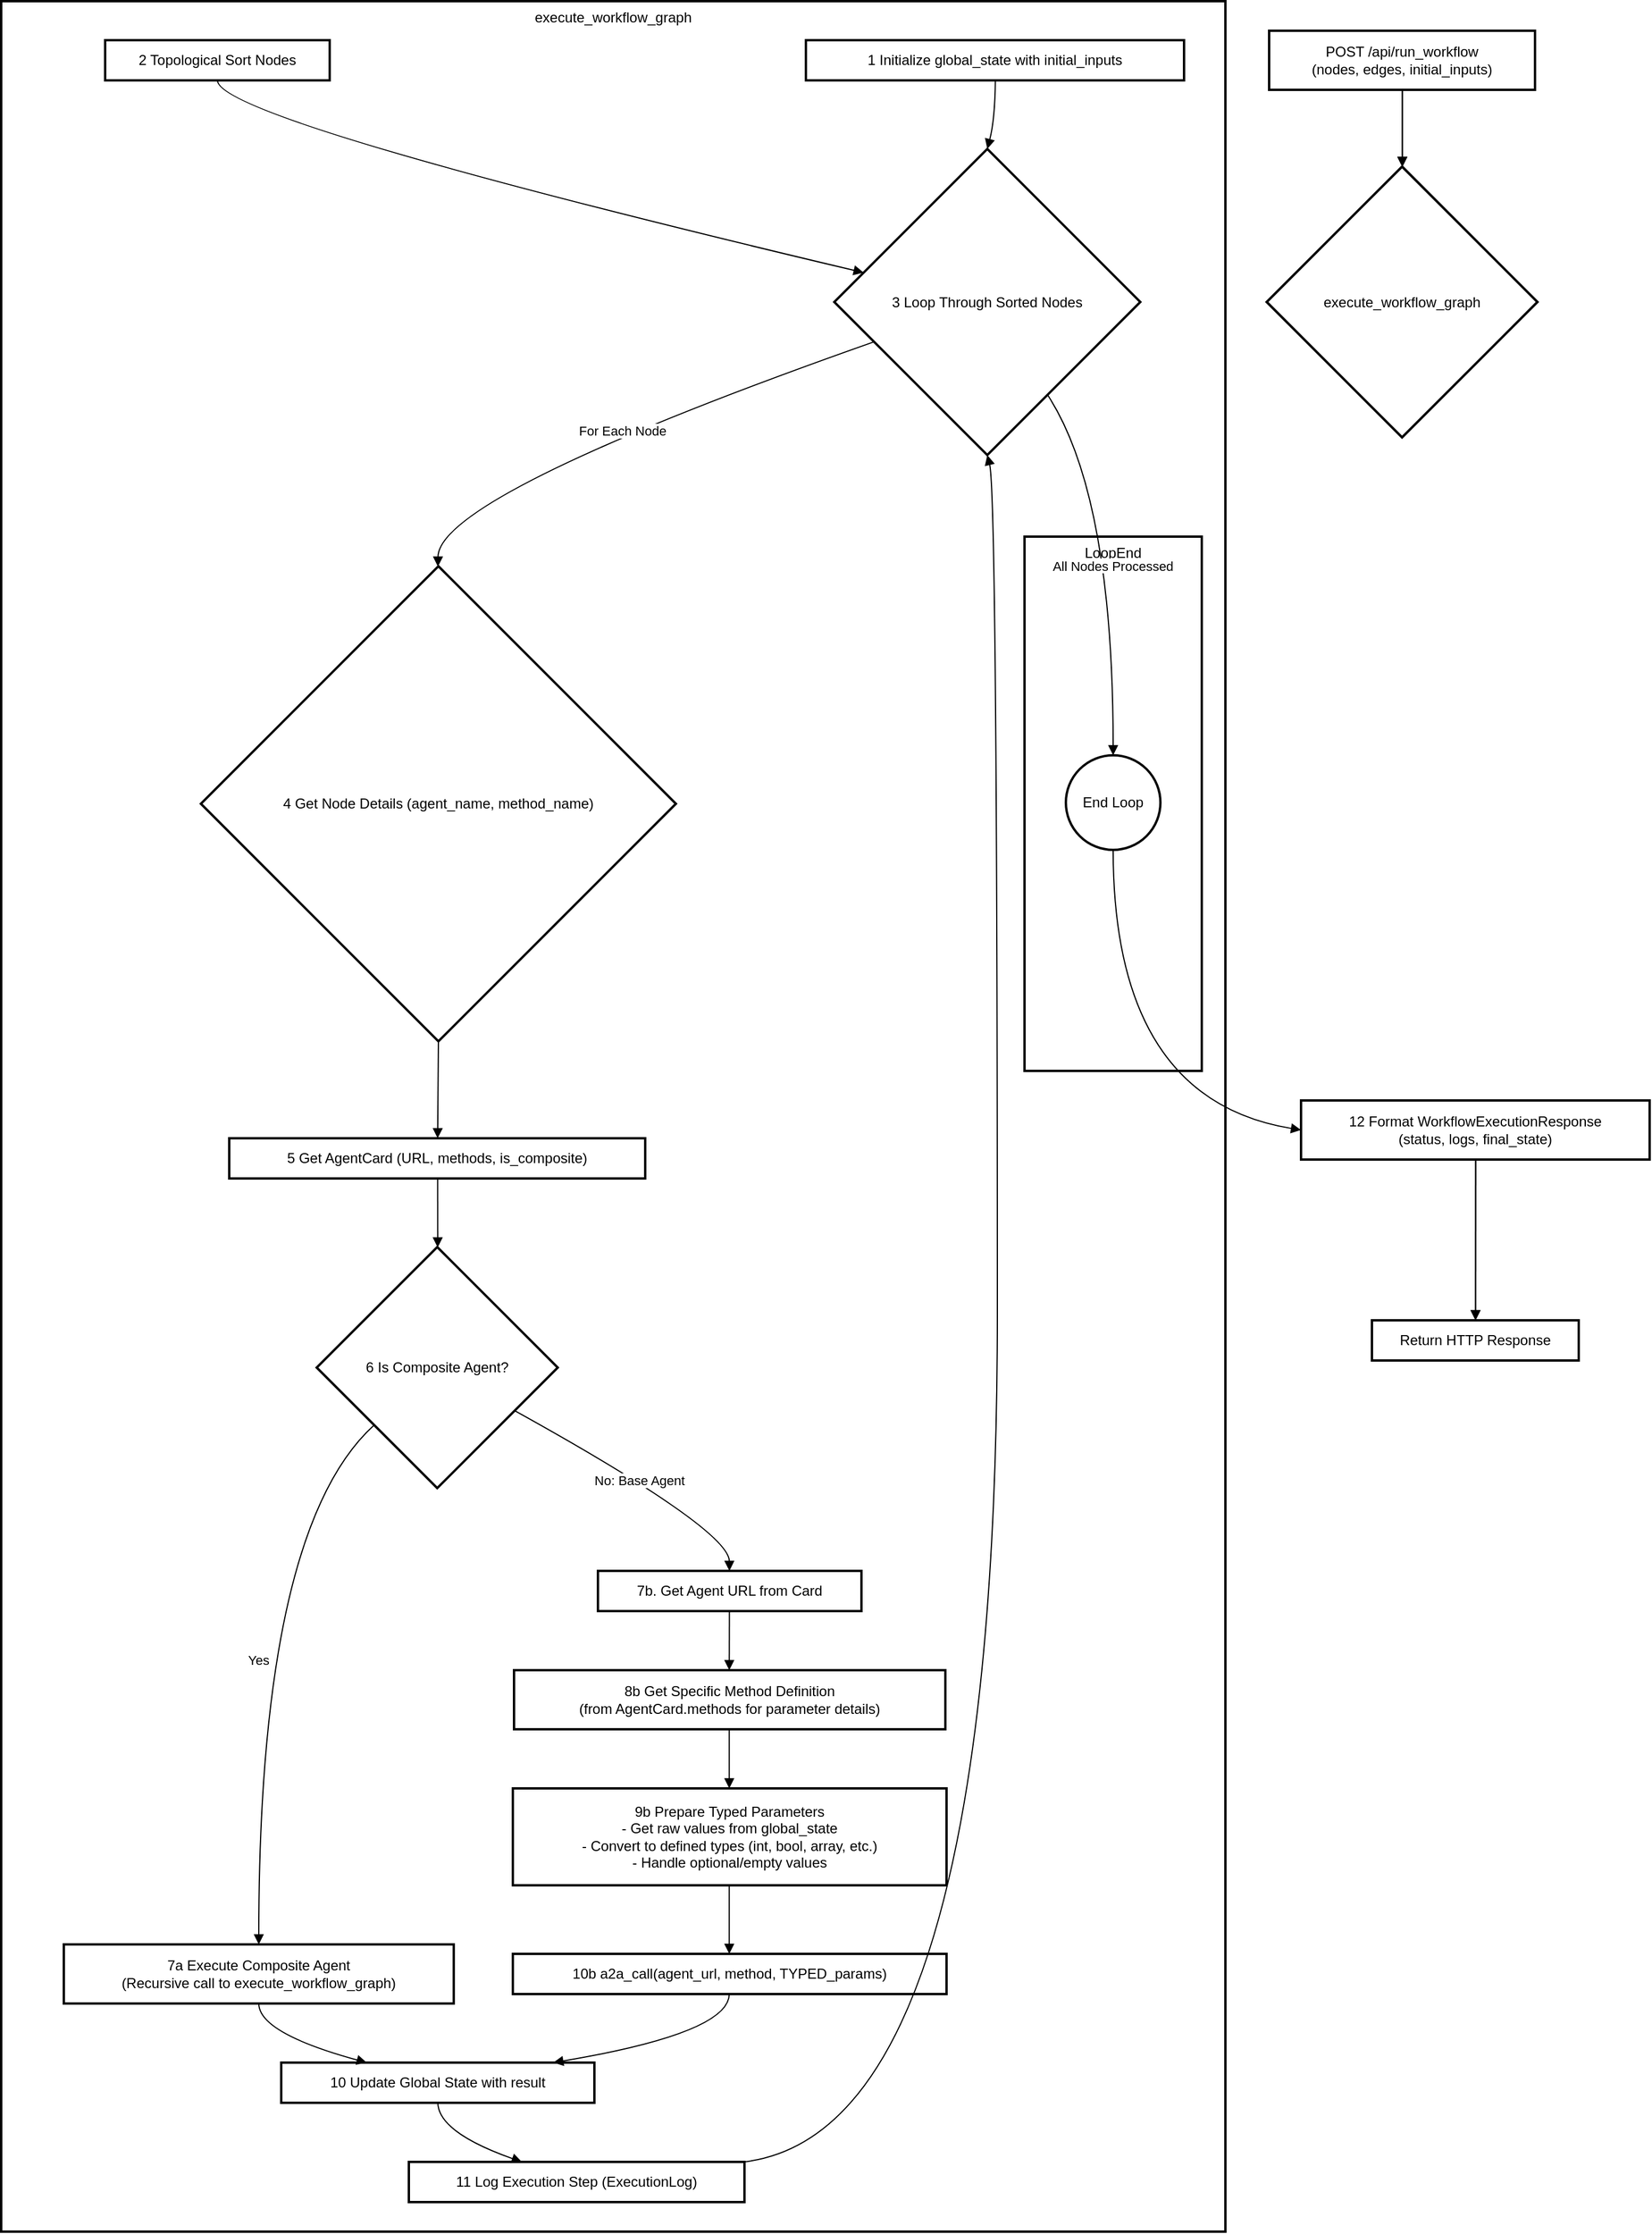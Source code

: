 <mxfile version="21.6.8" type="device">
  <diagram name="Page-1" id="74SXL4JUXX5xFi3EWL1w">
    <mxGraphModel dx="2012" dy="1041" grid="1" gridSize="10" guides="1" tooltips="1" connect="1" arrows="1" fold="1" page="1" pageScale="1" pageWidth="850" pageHeight="1100" math="0" shadow="0">
      <root>
        <mxCell id="0" />
        <mxCell id="1" parent="0" />
        <mxCell id="YA3q5874dj0QdbUbL292-1" value="execute_workflow_graph" style="whiteSpace=wrap;strokeWidth=2;verticalAlign=top;" vertex="1" parent="1">
          <mxGeometry x="20" y="20" width="1036" height="1887" as="geometry" />
        </mxCell>
        <mxCell id="YA3q5874dj0QdbUbL292-2" value="1 Initialize global_state with initial_inputs" style="whiteSpace=wrap;strokeWidth=2;" vertex="1" parent="1">
          <mxGeometry x="701" y="53" width="320" height="34" as="geometry" />
        </mxCell>
        <mxCell id="YA3q5874dj0QdbUbL292-3" value="2 Topological Sort Nodes" style="whiteSpace=wrap;strokeWidth=2;" vertex="1" parent="1">
          <mxGeometry x="108" y="53" width="190" height="34" as="geometry" />
        </mxCell>
        <mxCell id="YA3q5874dj0QdbUbL292-4" value="3 Loop Through Sorted Nodes" style="rhombus;strokeWidth=2;whiteSpace=wrap;" vertex="1" parent="1">
          <mxGeometry x="725" y="145" width="259" height="259" as="geometry" />
        </mxCell>
        <mxCell id="YA3q5874dj0QdbUbL292-5" value="4 Get Node Details (agent_name, method_name)" style="rhombus;strokeWidth=2;whiteSpace=wrap;" vertex="1" parent="1">
          <mxGeometry x="189" y="498" width="402" height="402" as="geometry" />
        </mxCell>
        <mxCell id="YA3q5874dj0QdbUbL292-6" value="5 Get AgentCard (URL, methods, is_composite)" style="whiteSpace=wrap;strokeWidth=2;" vertex="1" parent="1">
          <mxGeometry x="213" y="982" width="352" height="34" as="geometry" />
        </mxCell>
        <mxCell id="YA3q5874dj0QdbUbL292-7" value="6 Is Composite Agent?" style="rhombus;strokeWidth=2;whiteSpace=wrap;" vertex="1" parent="1">
          <mxGeometry x="287" y="1074" width="204" height="204" as="geometry" />
        </mxCell>
        <mxCell id="YA3q5874dj0QdbUbL292-8" value="7a Execute Composite Agent &#xa; (Recursive call to execute_workflow_graph)" style="whiteSpace=wrap;strokeWidth=2;" vertex="1" parent="1">
          <mxGeometry x="73" y="1664" width="330" height="50" as="geometry" />
        </mxCell>
        <mxCell id="YA3q5874dj0QdbUbL292-9" value="10 Update Global State with result" style="whiteSpace=wrap;strokeWidth=2;" vertex="1" parent="1">
          <mxGeometry x="257" y="1764" width="265" height="34" as="geometry" />
        </mxCell>
        <mxCell id="YA3q5874dj0QdbUbL292-10" value="7b. Get Agent URL from Card" style="whiteSpace=wrap;strokeWidth=2;" vertex="1" parent="1">
          <mxGeometry x="525" y="1348" width="223" height="34" as="geometry" />
        </mxCell>
        <mxCell id="YA3q5874dj0QdbUbL292-11" value="8b Get Specific Method Definition &#xa; (from AgentCard.methods for parameter details)" style="whiteSpace=wrap;strokeWidth=2;" vertex="1" parent="1">
          <mxGeometry x="454" y="1432" width="365" height="50" as="geometry" />
        </mxCell>
        <mxCell id="YA3q5874dj0QdbUbL292-12" value="9b Prepare Typed Parameters &#xa; - Get raw values from global_state &#xa; - Convert to defined types (int, bool, array, etc.) &#xa; - Handle optional/empty values" style="whiteSpace=wrap;strokeWidth=2;" vertex="1" parent="1">
          <mxGeometry x="453" y="1532" width="367" height="82" as="geometry" />
        </mxCell>
        <mxCell id="YA3q5874dj0QdbUbL292-13" value="10b a2a_call(agent_url, method, TYPED_params)" style="whiteSpace=wrap;strokeWidth=2;" vertex="1" parent="1">
          <mxGeometry x="453" y="1672" width="367" height="34" as="geometry" />
        </mxCell>
        <mxCell id="YA3q5874dj0QdbUbL292-14" value="11 Log Execution Step (ExecutionLog)" style="whiteSpace=wrap;strokeWidth=2;" vertex="1" parent="1">
          <mxGeometry x="365" y="1848" width="284" height="34" as="geometry" />
        </mxCell>
        <mxCell id="YA3q5874dj0QdbUbL292-15" value="LoopEnd" style="whiteSpace=wrap;strokeWidth=2;verticalAlign=top;" vertex="1" parent="1">
          <mxGeometry x="886" y="473" width="150" height="452" as="geometry" />
        </mxCell>
        <mxCell id="YA3q5874dj0QdbUbL292-16" value="End Loop" style="ellipse;aspect=fixed;strokeWidth=2;whiteSpace=wrap;" vertex="1" parent="1">
          <mxGeometry x="921" y="658" width="80" height="80" as="geometry" />
        </mxCell>
        <mxCell id="YA3q5874dj0QdbUbL292-17" value="POST /api/run_workflow &#xa; (nodes, edges, initial_inputs)" style="whiteSpace=wrap;strokeWidth=2;" vertex="1" parent="1">
          <mxGeometry x="1093" y="45" width="225" height="50" as="geometry" />
        </mxCell>
        <mxCell id="YA3q5874dj0QdbUbL292-18" value="execute_workflow_graph" style="rhombus;strokeWidth=2;whiteSpace=wrap;" vertex="1" parent="1">
          <mxGeometry x="1091" y="160" width="229" height="229" as="geometry" />
        </mxCell>
        <mxCell id="YA3q5874dj0QdbUbL292-19" value="12 Format WorkflowExecutionResponse &#xa; (status, logs, final_state)" style="whiteSpace=wrap;strokeWidth=2;" vertex="1" parent="1">
          <mxGeometry x="1120" y="950" width="295" height="50" as="geometry" />
        </mxCell>
        <mxCell id="YA3q5874dj0QdbUbL292-20" value="Return HTTP Response" style="whiteSpace=wrap;strokeWidth=2;" vertex="1" parent="1">
          <mxGeometry x="1180" y="1136" width="175" height="34" as="geometry" />
        </mxCell>
        <mxCell id="YA3q5874dj0QdbUbL292-21" value="" style="curved=1;startArrow=none;endArrow=block;exitX=0.501;exitY=1;entryX=0.501;entryY=-0.001;rounded=0;" edge="1" parent="1" source="YA3q5874dj0QdbUbL292-17" target="YA3q5874dj0QdbUbL292-18">
          <mxGeometry relative="1" as="geometry">
            <Array as="points" />
          </mxGeometry>
        </mxCell>
        <mxCell id="YA3q5874dj0QdbUbL292-22" value="" style="curved=1;startArrow=none;endArrow=block;exitX=0.5;exitY=1;entryX=-0.001;entryY=0.381;rounded=0;" edge="1" parent="1" source="YA3q5874dj0QdbUbL292-3" target="YA3q5874dj0QdbUbL292-4">
          <mxGeometry relative="1" as="geometry">
            <Array as="points">
              <mxPoint x="203" y="120" />
            </Array>
          </mxGeometry>
        </mxCell>
        <mxCell id="YA3q5874dj0QdbUbL292-23" value="" style="curved=1;startArrow=none;endArrow=block;exitX=0.501;exitY=1;entryX=0.522;entryY=0;rounded=0;" edge="1" parent="1" source="YA3q5874dj0QdbUbL292-2" target="YA3q5874dj0QdbUbL292-4">
          <mxGeometry relative="1" as="geometry">
            <Array as="points">
              <mxPoint x="861" y="120" />
            </Array>
          </mxGeometry>
        </mxCell>
        <mxCell id="YA3q5874dj0QdbUbL292-24" value="For Each Node" style="curved=1;startArrow=none;endArrow=block;exitX=-0.001;exitY=0.676;entryX=0.499;entryY=-0.0;rounded=0;" edge="1" parent="1" source="YA3q5874dj0QdbUbL292-4" target="YA3q5874dj0QdbUbL292-5">
          <mxGeometry relative="1" as="geometry">
            <Array as="points">
              <mxPoint x="390" y="438" />
            </Array>
          </mxGeometry>
        </mxCell>
        <mxCell id="YA3q5874dj0QdbUbL292-25" value="" style="curved=1;startArrow=none;endArrow=block;exitX=0.499;exitY=0.999;entryX=0.501;entryY=0.012;rounded=0;" edge="1" parent="1" source="YA3q5874dj0QdbUbL292-5" target="YA3q5874dj0QdbUbL292-6">
          <mxGeometry relative="1" as="geometry">
            <Array as="points" />
          </mxGeometry>
        </mxCell>
        <mxCell id="YA3q5874dj0QdbUbL292-26" value="" style="curved=1;startArrow=none;endArrow=block;exitX=0.501;exitY=1.012;entryX=0.502;entryY=0.002;rounded=0;" edge="1" parent="1" source="YA3q5874dj0QdbUbL292-6" target="YA3q5874dj0QdbUbL292-7">
          <mxGeometry relative="1" as="geometry">
            <Array as="points" />
          </mxGeometry>
        </mxCell>
        <mxCell id="YA3q5874dj0QdbUbL292-27" value="Yes" style="curved=1;startArrow=none;endArrow=block;exitX=0.002;exitY=0.954;entryX=0.5;entryY=-0.007;rounded=0;" edge="1" parent="1" source="YA3q5874dj0QdbUbL292-7" target="YA3q5874dj0QdbUbL292-8">
          <mxGeometry relative="1" as="geometry">
            <Array as="points">
              <mxPoint x="238" y="1313" />
            </Array>
          </mxGeometry>
        </mxCell>
        <mxCell id="YA3q5874dj0QdbUbL292-28" value="" style="curved=1;startArrow=none;endArrow=block;exitX=0.5;exitY=0.993;entryX=0.268;entryY=-0.011;rounded=0;" edge="1" parent="1" source="YA3q5874dj0QdbUbL292-8" target="YA3q5874dj0QdbUbL292-9">
          <mxGeometry relative="1" as="geometry">
            <Array as="points">
              <mxPoint x="238" y="1739" />
            </Array>
          </mxGeometry>
        </mxCell>
        <mxCell id="YA3q5874dj0QdbUbL292-29" value="No: Base Agent" style="curved=1;startArrow=none;endArrow=block;exitX=1.003;exitY=0.78;entryX=0.499;entryY=-0.011;rounded=0;" edge="1" parent="1" source="YA3q5874dj0QdbUbL292-7" target="YA3q5874dj0QdbUbL292-10">
          <mxGeometry relative="1" as="geometry">
            <Array as="points">
              <mxPoint x="636" y="1313" />
            </Array>
          </mxGeometry>
        </mxCell>
        <mxCell id="YA3q5874dj0QdbUbL292-30" value="" style="curved=1;startArrow=none;endArrow=block;exitX=0.499;exitY=0.989;entryX=0.499;entryY=-0.007;rounded=0;" edge="1" parent="1" source="YA3q5874dj0QdbUbL292-10" target="YA3q5874dj0QdbUbL292-11">
          <mxGeometry relative="1" as="geometry">
            <Array as="points" />
          </mxGeometry>
        </mxCell>
        <mxCell id="YA3q5874dj0QdbUbL292-31" value="" style="curved=1;startArrow=none;endArrow=block;exitX=0.499;exitY=0.993;entryX=0.499;entryY=-0.005;rounded=0;" edge="1" parent="1" source="YA3q5874dj0QdbUbL292-11" target="YA3q5874dj0QdbUbL292-12">
          <mxGeometry relative="1" as="geometry">
            <Array as="points" />
          </mxGeometry>
        </mxCell>
        <mxCell id="YA3q5874dj0QdbUbL292-32" value="" style="curved=1;startArrow=none;endArrow=block;exitX=0.499;exitY=0.995;entryX=0.499;entryY=-0.011;rounded=0;" edge="1" parent="1" source="YA3q5874dj0QdbUbL292-12" target="YA3q5874dj0QdbUbL292-13">
          <mxGeometry relative="1" as="geometry">
            <Array as="points" />
          </mxGeometry>
        </mxCell>
        <mxCell id="YA3q5874dj0QdbUbL292-33" value="" style="curved=1;startArrow=none;endArrow=block;exitX=0.499;exitY=0.989;entryX=0.877;entryY=-0.011;rounded=0;" edge="1" parent="1" source="YA3q5874dj0QdbUbL292-13" target="YA3q5874dj0QdbUbL292-9">
          <mxGeometry relative="1" as="geometry">
            <Array as="points">
              <mxPoint x="636" y="1739" />
            </Array>
          </mxGeometry>
        </mxCell>
        <mxCell id="YA3q5874dj0QdbUbL292-34" value="" style="curved=1;startArrow=none;endArrow=block;exitX=0.5;exitY=0.989;entryX=0.333;entryY=-0.011;rounded=0;" edge="1" parent="1" source="YA3q5874dj0QdbUbL292-9" target="YA3q5874dj0QdbUbL292-14">
          <mxGeometry relative="1" as="geometry">
            <Array as="points">
              <mxPoint x="390" y="1823" />
            </Array>
          </mxGeometry>
        </mxCell>
        <mxCell id="YA3q5874dj0QdbUbL292-35" value="" style="curved=1;startArrow=none;endArrow=block;exitX=1.002;exitY=-0.004;entryX=0.527;entryY=0.999;rounded=0;" edge="1" parent="1" source="YA3q5874dj0QdbUbL292-14" target="YA3q5874dj0QdbUbL292-4">
          <mxGeometry relative="1" as="geometry">
            <Array as="points">
              <mxPoint x="863" y="1823" />
              <mxPoint x="863" y="438" />
            </Array>
          </mxGeometry>
        </mxCell>
        <mxCell id="YA3q5874dj0QdbUbL292-36" value="All Nodes Processed" style="curved=1;startArrow=none;endArrow=block;exitX=0.824;exitY=0.999;entryX=0.498;entryY=0.006;rounded=0;" edge="1" parent="1" source="YA3q5874dj0QdbUbL292-4" target="YA3q5874dj0QdbUbL292-16">
          <mxGeometry relative="1" as="geometry">
            <Array as="points">
              <mxPoint x="961" y="438" />
            </Array>
          </mxGeometry>
        </mxCell>
        <mxCell id="YA3q5874dj0QdbUbL292-38" value="" style="curved=1;startArrow=none;endArrow=block;exitX=0.501;exitY=1.008;entryX=0.501;entryY=-0.014;rounded=0;" edge="1" parent="1" source="YA3q5874dj0QdbUbL292-19" target="YA3q5874dj0QdbUbL292-20">
          <mxGeometry relative="1" as="geometry">
            <Array as="points" />
          </mxGeometry>
        </mxCell>
        <mxCell id="YA3q5874dj0QdbUbL292-39" value="execute_workflow_graph" style="whiteSpace=wrap;strokeWidth=2;verticalAlign=top;" vertex="1" parent="1">
          <mxGeometry x="20" y="20" width="1036" height="1887" as="geometry" />
        </mxCell>
        <mxCell id="YA3q5874dj0QdbUbL292-40" value="1 Initialize global_state with initial_inputs" style="whiteSpace=wrap;strokeWidth=2;" vertex="1" parent="1">
          <mxGeometry x="701" y="53" width="320" height="34" as="geometry" />
        </mxCell>
        <mxCell id="YA3q5874dj0QdbUbL292-41" value="2 Topological Sort Nodes" style="whiteSpace=wrap;strokeWidth=2;" vertex="1" parent="1">
          <mxGeometry x="108" y="53" width="190" height="34" as="geometry" />
        </mxCell>
        <mxCell id="YA3q5874dj0QdbUbL292-42" value="3 Loop Through Sorted Nodes" style="rhombus;strokeWidth=2;whiteSpace=wrap;" vertex="1" parent="1">
          <mxGeometry x="725" y="145" width="259" height="259" as="geometry" />
        </mxCell>
        <mxCell id="YA3q5874dj0QdbUbL292-43" value="4 Get Node Details (agent_name, method_name)" style="rhombus;strokeWidth=2;whiteSpace=wrap;" vertex="1" parent="1">
          <mxGeometry x="189" y="498" width="402" height="402" as="geometry" />
        </mxCell>
        <mxCell id="YA3q5874dj0QdbUbL292-44" value="5 Get AgentCard (URL, methods, is_composite)" style="whiteSpace=wrap;strokeWidth=2;" vertex="1" parent="1">
          <mxGeometry x="213" y="982" width="352" height="34" as="geometry" />
        </mxCell>
        <mxCell id="YA3q5874dj0QdbUbL292-45" value="6 Is Composite Agent?" style="rhombus;strokeWidth=2;whiteSpace=wrap;" vertex="1" parent="1">
          <mxGeometry x="287" y="1074" width="204" height="204" as="geometry" />
        </mxCell>
        <mxCell id="YA3q5874dj0QdbUbL292-46" value="7a Execute Composite Agent &#xa; (Recursive call to execute_workflow_graph)" style="whiteSpace=wrap;strokeWidth=2;" vertex="1" parent="1">
          <mxGeometry x="73" y="1664" width="330" height="50" as="geometry" />
        </mxCell>
        <mxCell id="YA3q5874dj0QdbUbL292-47" value="10 Update Global State with result" style="whiteSpace=wrap;strokeWidth=2;" vertex="1" parent="1">
          <mxGeometry x="257" y="1764" width="265" height="34" as="geometry" />
        </mxCell>
        <mxCell id="YA3q5874dj0QdbUbL292-48" value="7b. Get Agent URL from Card" style="whiteSpace=wrap;strokeWidth=2;" vertex="1" parent="1">
          <mxGeometry x="525" y="1348" width="223" height="34" as="geometry" />
        </mxCell>
        <mxCell id="YA3q5874dj0QdbUbL292-49" value="8b Get Specific Method Definition &#xa; (from AgentCard.methods for parameter details)" style="whiteSpace=wrap;strokeWidth=2;" vertex="1" parent="1">
          <mxGeometry x="454" y="1432" width="365" height="50" as="geometry" />
        </mxCell>
        <mxCell id="YA3q5874dj0QdbUbL292-50" value="9b Prepare Typed Parameters &#xa; - Get raw values from global_state &#xa; - Convert to defined types (int, bool, array, etc.) &#xa; - Handle optional/empty values" style="whiteSpace=wrap;strokeWidth=2;" vertex="1" parent="1">
          <mxGeometry x="453" y="1532" width="367" height="82" as="geometry" />
        </mxCell>
        <mxCell id="YA3q5874dj0QdbUbL292-51" value="10b a2a_call(agent_url, method, TYPED_params)" style="whiteSpace=wrap;strokeWidth=2;" vertex="1" parent="1">
          <mxGeometry x="453" y="1672" width="367" height="34" as="geometry" />
        </mxCell>
        <mxCell id="YA3q5874dj0QdbUbL292-52" value="11 Log Execution Step (ExecutionLog)" style="whiteSpace=wrap;strokeWidth=2;" vertex="1" parent="1">
          <mxGeometry x="365" y="1848" width="284" height="34" as="geometry" />
        </mxCell>
        <mxCell id="YA3q5874dj0QdbUbL292-53" value="LoopEnd" style="whiteSpace=wrap;strokeWidth=2;verticalAlign=top;" vertex="1" parent="1">
          <mxGeometry x="886" y="473" width="150" height="452" as="geometry" />
        </mxCell>
        <mxCell id="YA3q5874dj0QdbUbL292-54" value="End Loop" style="ellipse;aspect=fixed;strokeWidth=2;whiteSpace=wrap;" vertex="1" parent="1">
          <mxGeometry x="921" y="658" width="80" height="80" as="geometry" />
        </mxCell>
        <mxCell id="YA3q5874dj0QdbUbL292-55" value="POST /api/run_workflow &#xa; (nodes, edges, initial_inputs)" style="whiteSpace=wrap;strokeWidth=2;" vertex="1" parent="1">
          <mxGeometry x="1093" y="45" width="225" height="50" as="geometry" />
        </mxCell>
        <mxCell id="YA3q5874dj0QdbUbL292-56" value="execute_workflow_graph" style="rhombus;strokeWidth=2;whiteSpace=wrap;" vertex="1" parent="1">
          <mxGeometry x="1091" y="160" width="229" height="229" as="geometry" />
        </mxCell>
        <mxCell id="YA3q5874dj0QdbUbL292-57" value="12 Format WorkflowExecutionResponse &#xa; (status, logs, final_state)" style="whiteSpace=wrap;strokeWidth=2;" vertex="1" parent="1">
          <mxGeometry x="1120" y="950" width="295" height="50" as="geometry" />
        </mxCell>
        <mxCell id="YA3q5874dj0QdbUbL292-58" value="Return HTTP Response" style="whiteSpace=wrap;strokeWidth=2;" vertex="1" parent="1">
          <mxGeometry x="1180" y="1136" width="175" height="34" as="geometry" />
        </mxCell>
        <mxCell id="YA3q5874dj0QdbUbL292-59" value="" style="curved=1;startArrow=none;endArrow=block;exitX=0.501;exitY=1;entryX=0.501;entryY=-0.001;rounded=0;" edge="1" parent="1" source="YA3q5874dj0QdbUbL292-55" target="YA3q5874dj0QdbUbL292-56">
          <mxGeometry relative="1" as="geometry">
            <Array as="points" />
          </mxGeometry>
        </mxCell>
        <mxCell id="YA3q5874dj0QdbUbL292-60" value="" style="curved=1;startArrow=none;endArrow=block;exitX=0.5;exitY=1;entryX=-0.001;entryY=0.381;rounded=0;" edge="1" parent="1" source="YA3q5874dj0QdbUbL292-41" target="YA3q5874dj0QdbUbL292-42">
          <mxGeometry relative="1" as="geometry">
            <Array as="points">
              <mxPoint x="203" y="120" />
            </Array>
          </mxGeometry>
        </mxCell>
        <mxCell id="YA3q5874dj0QdbUbL292-61" value="" style="curved=1;startArrow=none;endArrow=block;exitX=0.501;exitY=1;entryX=0.5;entryY=0;rounded=0;entryDx=0;entryDy=0;" edge="1" parent="1" source="YA3q5874dj0QdbUbL292-40" target="YA3q5874dj0QdbUbL292-42">
          <mxGeometry relative="1" as="geometry">
            <Array as="points">
              <mxPoint x="861" y="120" />
            </Array>
          </mxGeometry>
        </mxCell>
        <mxCell id="YA3q5874dj0QdbUbL292-62" value="For Each Node" style="curved=1;startArrow=none;endArrow=block;exitX=-0.001;exitY=0.676;entryX=0.499;entryY=-0.0;rounded=0;" edge="1" parent="1" source="YA3q5874dj0QdbUbL292-42" target="YA3q5874dj0QdbUbL292-43">
          <mxGeometry relative="1" as="geometry">
            <Array as="points">
              <mxPoint x="390" y="438" />
            </Array>
          </mxGeometry>
        </mxCell>
        <mxCell id="YA3q5874dj0QdbUbL292-63" value="" style="curved=1;startArrow=none;endArrow=block;entryX=0.501;entryY=0.012;rounded=0;" edge="1" parent="1" target="YA3q5874dj0QdbUbL292-44">
          <mxGeometry relative="1" as="geometry">
            <Array as="points" />
            <mxPoint x="390" y="900" as="sourcePoint" />
          </mxGeometry>
        </mxCell>
        <mxCell id="YA3q5874dj0QdbUbL292-64" value="" style="curved=1;startArrow=none;endArrow=block;exitX=0.501;exitY=1.012;entryX=0.502;entryY=0.002;rounded=0;" edge="1" parent="1" source="YA3q5874dj0QdbUbL292-44" target="YA3q5874dj0QdbUbL292-45">
          <mxGeometry relative="1" as="geometry">
            <Array as="points" />
          </mxGeometry>
        </mxCell>
        <mxCell id="YA3q5874dj0QdbUbL292-65" value="Yes" style="curved=1;startArrow=none;endArrow=block;exitX=0.002;exitY=0.954;entryX=0.5;entryY=-0.007;rounded=0;" edge="1" parent="1" source="YA3q5874dj0QdbUbL292-45" target="YA3q5874dj0QdbUbL292-46">
          <mxGeometry relative="1" as="geometry">
            <Array as="points">
              <mxPoint x="238" y="1313" />
            </Array>
          </mxGeometry>
        </mxCell>
        <mxCell id="YA3q5874dj0QdbUbL292-66" value="" style="curved=1;startArrow=none;endArrow=block;exitX=0.5;exitY=0.993;entryX=0.268;entryY=-0.011;rounded=0;" edge="1" parent="1" source="YA3q5874dj0QdbUbL292-46" target="YA3q5874dj0QdbUbL292-47">
          <mxGeometry relative="1" as="geometry">
            <Array as="points">
              <mxPoint x="238" y="1739" />
            </Array>
          </mxGeometry>
        </mxCell>
        <mxCell id="YA3q5874dj0QdbUbL292-67" value="No: Base Agent" style="curved=1;startArrow=none;endArrow=block;exitX=1.003;exitY=0.78;entryX=0.499;entryY=-0.011;rounded=0;" edge="1" parent="1" source="YA3q5874dj0QdbUbL292-45" target="YA3q5874dj0QdbUbL292-48">
          <mxGeometry relative="1" as="geometry">
            <Array as="points">
              <mxPoint x="636" y="1313" />
            </Array>
          </mxGeometry>
        </mxCell>
        <mxCell id="YA3q5874dj0QdbUbL292-68" value="" style="curved=1;startArrow=none;endArrow=block;exitX=0.499;exitY=0.989;entryX=0.499;entryY=-0.007;rounded=0;" edge="1" parent="1" source="YA3q5874dj0QdbUbL292-48" target="YA3q5874dj0QdbUbL292-49">
          <mxGeometry relative="1" as="geometry">
            <Array as="points" />
          </mxGeometry>
        </mxCell>
        <mxCell id="YA3q5874dj0QdbUbL292-69" value="" style="curved=1;startArrow=none;endArrow=block;exitX=0.499;exitY=0.993;entryX=0.499;entryY=-0.005;rounded=0;" edge="1" parent="1" source="YA3q5874dj0QdbUbL292-49" target="YA3q5874dj0QdbUbL292-50">
          <mxGeometry relative="1" as="geometry">
            <Array as="points" />
          </mxGeometry>
        </mxCell>
        <mxCell id="YA3q5874dj0QdbUbL292-70" value="" style="curved=1;startArrow=none;endArrow=block;exitX=0.499;exitY=0.995;entryX=0.499;entryY=-0.011;rounded=0;" edge="1" parent="1" source="YA3q5874dj0QdbUbL292-50" target="YA3q5874dj0QdbUbL292-51">
          <mxGeometry relative="1" as="geometry">
            <Array as="points" />
          </mxGeometry>
        </mxCell>
        <mxCell id="YA3q5874dj0QdbUbL292-71" value="" style="curved=1;startArrow=none;endArrow=block;exitX=0.499;exitY=0.989;entryX=0.877;entryY=-0.011;rounded=0;" edge="1" parent="1" source="YA3q5874dj0QdbUbL292-51" target="YA3q5874dj0QdbUbL292-47">
          <mxGeometry relative="1" as="geometry">
            <Array as="points">
              <mxPoint x="636" y="1739" />
            </Array>
          </mxGeometry>
        </mxCell>
        <mxCell id="YA3q5874dj0QdbUbL292-72" value="" style="curved=1;startArrow=none;endArrow=block;exitX=0.5;exitY=0.989;entryX=0.333;entryY=-0.011;rounded=0;" edge="1" parent="1" source="YA3q5874dj0QdbUbL292-47" target="YA3q5874dj0QdbUbL292-52">
          <mxGeometry relative="1" as="geometry">
            <Array as="points">
              <mxPoint x="390" y="1823" />
            </Array>
          </mxGeometry>
        </mxCell>
        <mxCell id="YA3q5874dj0QdbUbL292-73" value="" style="curved=1;startArrow=none;endArrow=block;exitX=1.002;exitY=-0.004;rounded=0;entryX=0.5;entryY=1;entryDx=0;entryDy=0;" edge="1" parent="1" source="YA3q5874dj0QdbUbL292-52" target="YA3q5874dj0QdbUbL292-42">
          <mxGeometry relative="1" as="geometry">
            <Array as="points">
              <mxPoint x="863" y="1823" />
              <mxPoint x="863" y="438" />
            </Array>
            <mxPoint x="855" y="410" as="targetPoint" />
          </mxGeometry>
        </mxCell>
        <mxCell id="YA3q5874dj0QdbUbL292-74" value="All Nodes Processed" style="curved=1;startArrow=none;endArrow=block;exitX=0.824;exitY=0.999;entryX=0.498;entryY=0.006;rounded=0;" edge="1" parent="1" source="YA3q5874dj0QdbUbL292-42" target="YA3q5874dj0QdbUbL292-54">
          <mxGeometry relative="1" as="geometry">
            <Array as="points">
              <mxPoint x="961" y="438" />
            </Array>
          </mxGeometry>
        </mxCell>
        <mxCell id="YA3q5874dj0QdbUbL292-75" value="" style="curved=1;startArrow=none;endArrow=block;exitX=0.498;exitY=1.01;entryX=0;entryY=0.5;rounded=0;entryDx=0;entryDy=0;" edge="1" parent="1" source="YA3q5874dj0QdbUbL292-54" target="YA3q5874dj0QdbUbL292-57">
          <mxGeometry relative="1" as="geometry">
            <Array as="points">
              <mxPoint x="961" y="949" />
            </Array>
          </mxGeometry>
        </mxCell>
        <mxCell id="YA3q5874dj0QdbUbL292-76" value="" style="curved=1;startArrow=none;endArrow=block;exitX=0.501;exitY=1.008;entryX=0.501;entryY=-0.014;rounded=0;" edge="1" parent="1" source="YA3q5874dj0QdbUbL292-57" target="YA3q5874dj0QdbUbL292-58">
          <mxGeometry relative="1" as="geometry">
            <Array as="points" />
          </mxGeometry>
        </mxCell>
      </root>
    </mxGraphModel>
  </diagram>
</mxfile>
